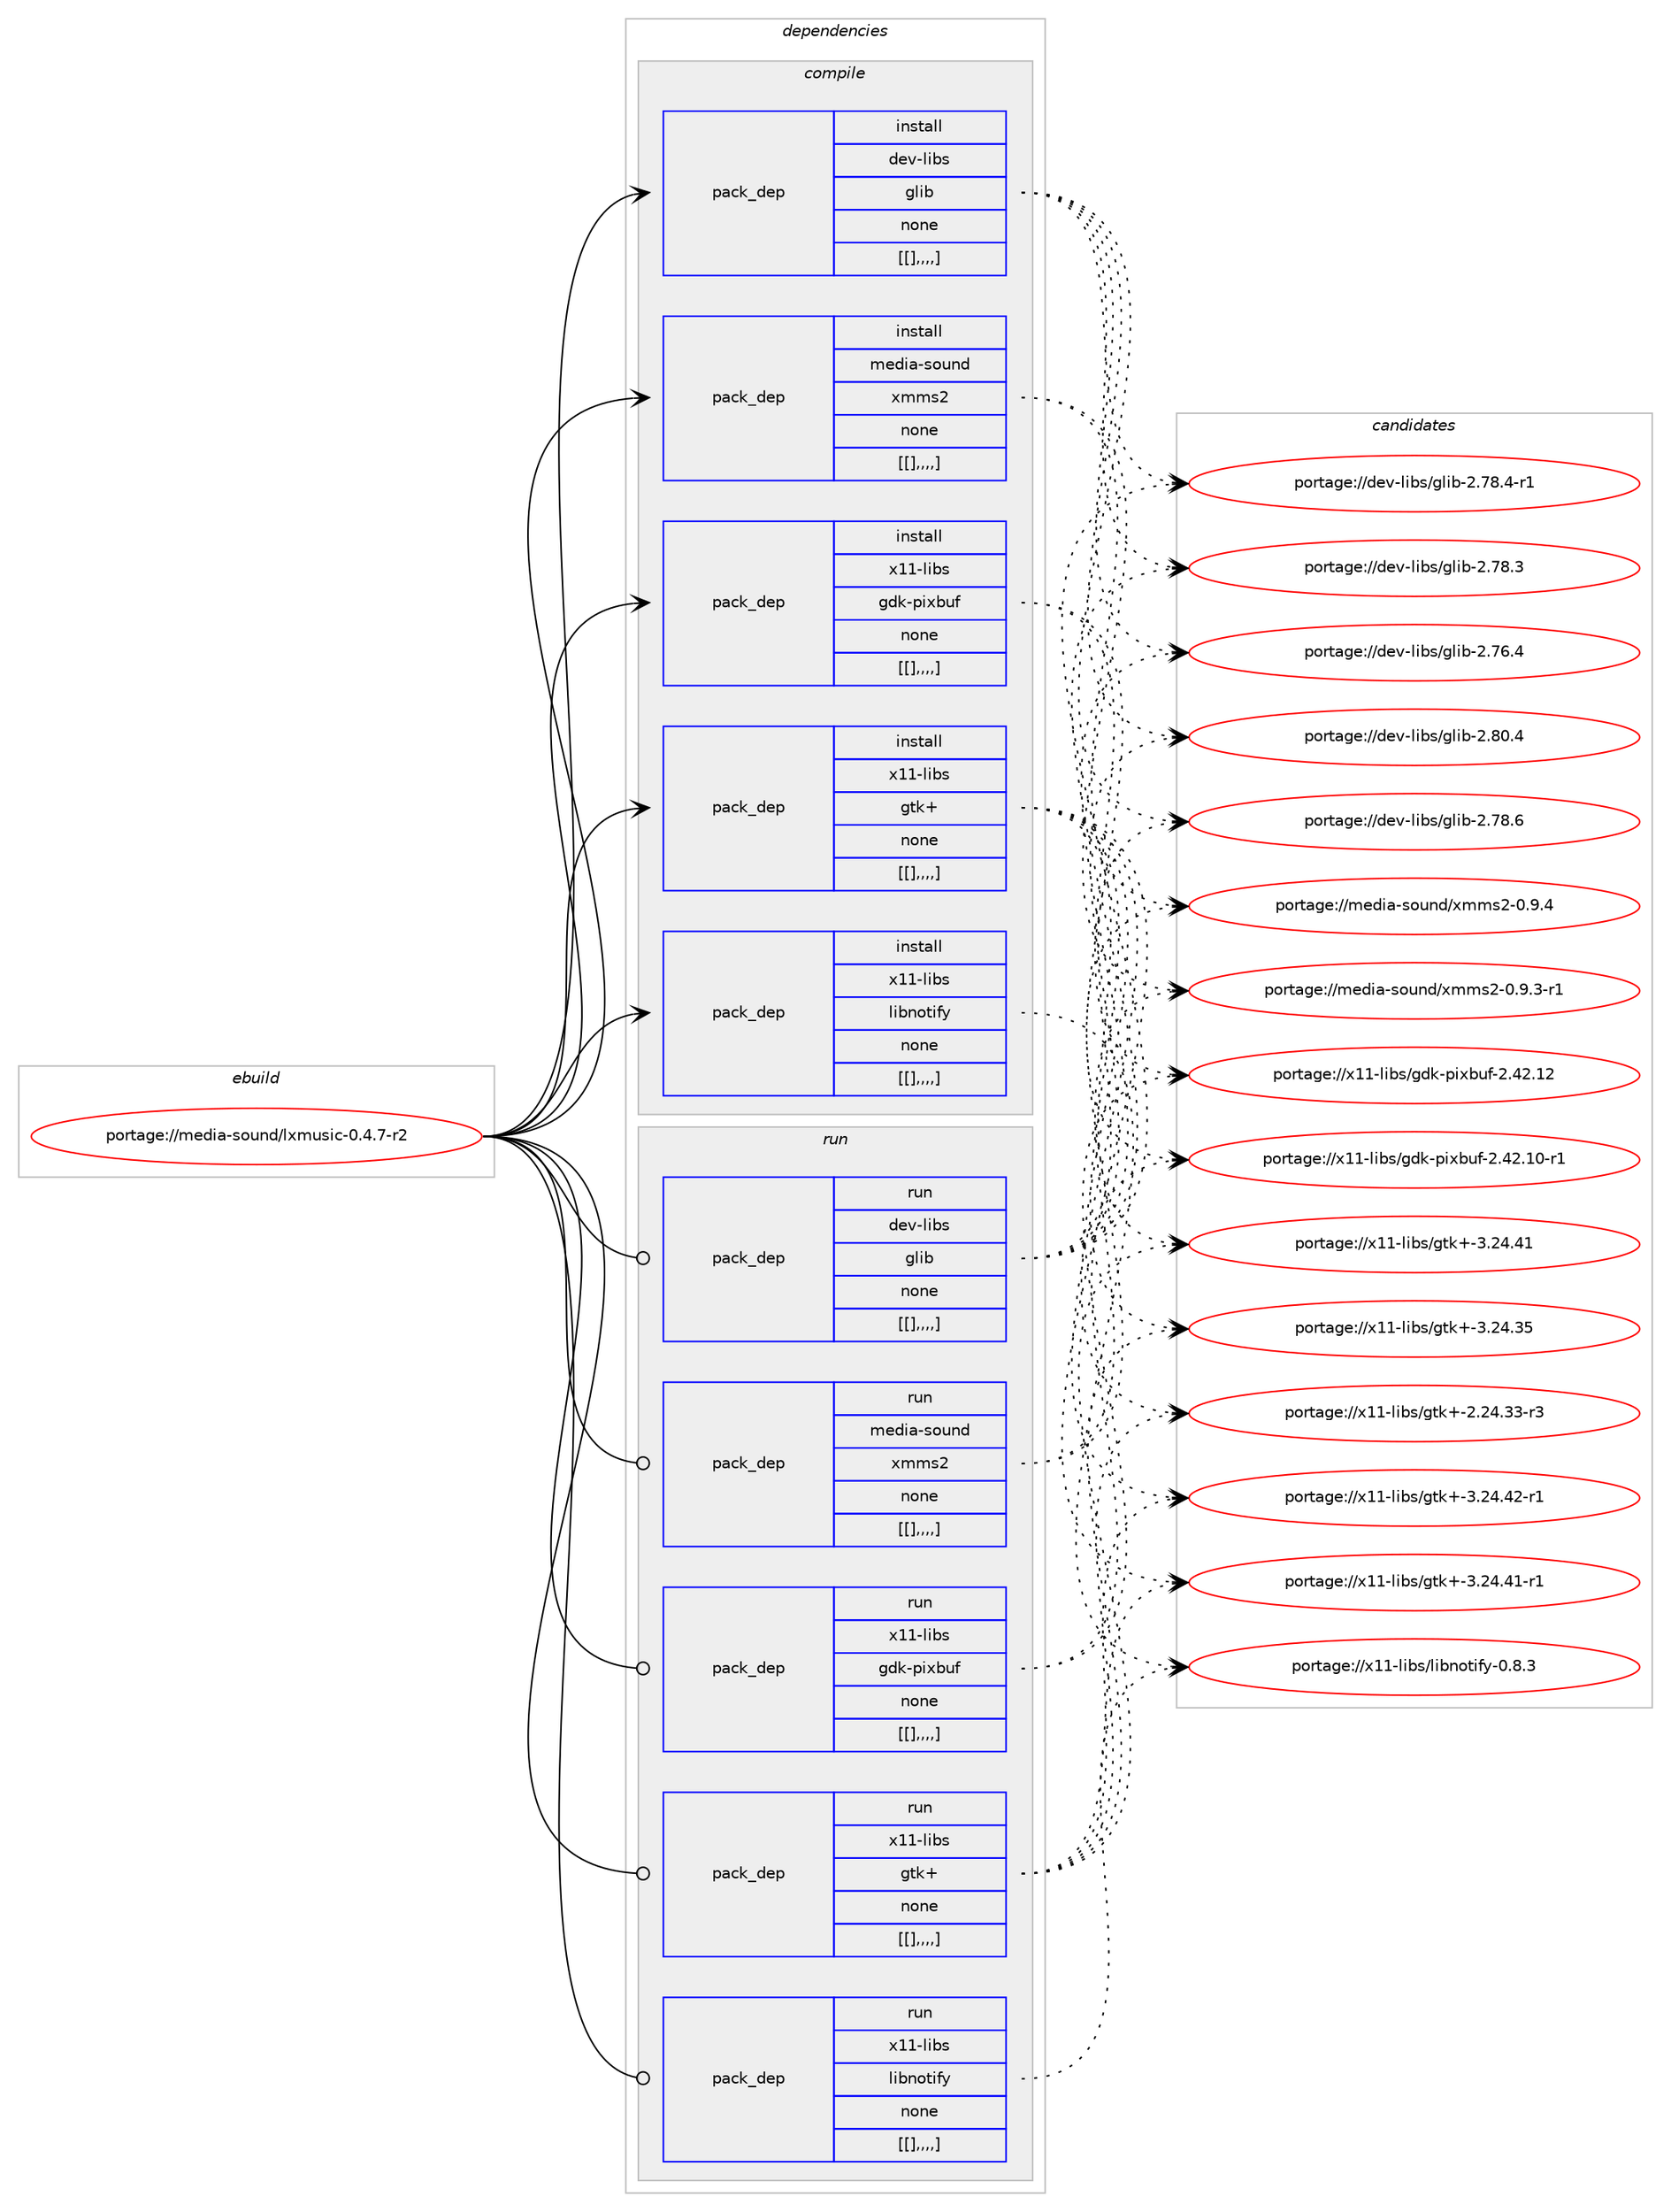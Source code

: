 digraph prolog {

# *************
# Graph options
# *************

newrank=true;
concentrate=true;
compound=true;
graph [rankdir=LR,fontname=Helvetica,fontsize=10,ranksep=1.5];#, ranksep=2.5, nodesep=0.2];
edge  [arrowhead=vee];
node  [fontname=Helvetica,fontsize=10];

# **********
# The ebuild
# **********

subgraph cluster_leftcol {
color=gray;
label=<<i>ebuild</i>>;
id [label="portage://media-sound/lxmusic-0.4.7-r2", color=red, width=4, href="../media-sound/lxmusic-0.4.7-r2.svg"];
}

# ****************
# The dependencies
# ****************

subgraph cluster_midcol {
color=gray;
label=<<i>dependencies</i>>;
subgraph cluster_compile {
fillcolor="#eeeeee";
style=filled;
label=<<i>compile</i>>;
subgraph pack250321 {
dependency339524 [label=<<TABLE BORDER="0" CELLBORDER="1" CELLSPACING="0" CELLPADDING="4" WIDTH="220"><TR><TD ROWSPAN="6" CELLPADDING="30">pack_dep</TD></TR><TR><TD WIDTH="110">install</TD></TR><TR><TD>dev-libs</TD></TR><TR><TD>glib</TD></TR><TR><TD>none</TD></TR><TR><TD>[[],,,,]</TD></TR></TABLE>>, shape=none, color=blue];
}
id:e -> dependency339524:w [weight=20,style="solid",arrowhead="vee"];
subgraph pack250369 {
dependency339543 [label=<<TABLE BORDER="0" CELLBORDER="1" CELLSPACING="0" CELLPADDING="4" WIDTH="220"><TR><TD ROWSPAN="6" CELLPADDING="30">pack_dep</TD></TR><TR><TD WIDTH="110">install</TD></TR><TR><TD>media-sound</TD></TR><TR><TD>xmms2</TD></TR><TR><TD>none</TD></TR><TR><TD>[[],,,,]</TD></TR></TABLE>>, shape=none, color=blue];
}
id:e -> dependency339543:w [weight=20,style="solid",arrowhead="vee"];
subgraph pack250373 {
dependency339582 [label=<<TABLE BORDER="0" CELLBORDER="1" CELLSPACING="0" CELLPADDING="4" WIDTH="220"><TR><TD ROWSPAN="6" CELLPADDING="30">pack_dep</TD></TR><TR><TD WIDTH="110">install</TD></TR><TR><TD>x11-libs</TD></TR><TR><TD>gdk-pixbuf</TD></TR><TR><TD>none</TD></TR><TR><TD>[[],,,,]</TD></TR></TABLE>>, shape=none, color=blue];
}
id:e -> dependency339582:w [weight=20,style="solid",arrowhead="vee"];
subgraph pack250398 {
dependency339642 [label=<<TABLE BORDER="0" CELLBORDER="1" CELLSPACING="0" CELLPADDING="4" WIDTH="220"><TR><TD ROWSPAN="6" CELLPADDING="30">pack_dep</TD></TR><TR><TD WIDTH="110">install</TD></TR><TR><TD>x11-libs</TD></TR><TR><TD>gtk+</TD></TR><TR><TD>none</TD></TR><TR><TD>[[],,,,]</TD></TR></TABLE>>, shape=none, color=blue];
}
id:e -> dependency339642:w [weight=20,style="solid",arrowhead="vee"];
subgraph pack250435 {
dependency339667 [label=<<TABLE BORDER="0" CELLBORDER="1" CELLSPACING="0" CELLPADDING="4" WIDTH="220"><TR><TD ROWSPAN="6" CELLPADDING="30">pack_dep</TD></TR><TR><TD WIDTH="110">install</TD></TR><TR><TD>x11-libs</TD></TR><TR><TD>libnotify</TD></TR><TR><TD>none</TD></TR><TR><TD>[[],,,,]</TD></TR></TABLE>>, shape=none, color=blue];
}
id:e -> dependency339667:w [weight=20,style="solid",arrowhead="vee"];
}
subgraph cluster_compileandrun {
fillcolor="#eeeeee";
style=filled;
label=<<i>compile and run</i>>;
}
subgraph cluster_run {
fillcolor="#eeeeee";
style=filled;
label=<<i>run</i>>;
subgraph pack250454 {
dependency339722 [label=<<TABLE BORDER="0" CELLBORDER="1" CELLSPACING="0" CELLPADDING="4" WIDTH="220"><TR><TD ROWSPAN="6" CELLPADDING="30">pack_dep</TD></TR><TR><TD WIDTH="110">run</TD></TR><TR><TD>dev-libs</TD></TR><TR><TD>glib</TD></TR><TR><TD>none</TD></TR><TR><TD>[[],,,,]</TD></TR></TABLE>>, shape=none, color=blue];
}
id:e -> dependency339722:w [weight=20,style="solid",arrowhead="odot"];
subgraph pack250520 {
dependency339761 [label=<<TABLE BORDER="0" CELLBORDER="1" CELLSPACING="0" CELLPADDING="4" WIDTH="220"><TR><TD ROWSPAN="6" CELLPADDING="30">pack_dep</TD></TR><TR><TD WIDTH="110">run</TD></TR><TR><TD>media-sound</TD></TR><TR><TD>xmms2</TD></TR><TR><TD>none</TD></TR><TR><TD>[[],,,,]</TD></TR></TABLE>>, shape=none, color=blue];
}
id:e -> dependency339761:w [weight=20,style="solid",arrowhead="odot"];
subgraph pack250522 {
dependency339764 [label=<<TABLE BORDER="0" CELLBORDER="1" CELLSPACING="0" CELLPADDING="4" WIDTH="220"><TR><TD ROWSPAN="6" CELLPADDING="30">pack_dep</TD></TR><TR><TD WIDTH="110">run</TD></TR><TR><TD>x11-libs</TD></TR><TR><TD>gdk-pixbuf</TD></TR><TR><TD>none</TD></TR><TR><TD>[[],,,,]</TD></TR></TABLE>>, shape=none, color=blue];
}
id:e -> dependency339764:w [weight=20,style="solid",arrowhead="odot"];
subgraph pack250557 {
dependency339836 [label=<<TABLE BORDER="0" CELLBORDER="1" CELLSPACING="0" CELLPADDING="4" WIDTH="220"><TR><TD ROWSPAN="6" CELLPADDING="30">pack_dep</TD></TR><TR><TD WIDTH="110">run</TD></TR><TR><TD>x11-libs</TD></TR><TR><TD>gtk+</TD></TR><TR><TD>none</TD></TR><TR><TD>[[],,,,]</TD></TR></TABLE>>, shape=none, color=blue];
}
id:e -> dependency339836:w [weight=20,style="solid",arrowhead="odot"];
subgraph pack250585 {
dependency339856 [label=<<TABLE BORDER="0" CELLBORDER="1" CELLSPACING="0" CELLPADDING="4" WIDTH="220"><TR><TD ROWSPAN="6" CELLPADDING="30">pack_dep</TD></TR><TR><TD WIDTH="110">run</TD></TR><TR><TD>x11-libs</TD></TR><TR><TD>libnotify</TD></TR><TR><TD>none</TD></TR><TR><TD>[[],,,,]</TD></TR></TABLE>>, shape=none, color=blue];
}
id:e -> dependency339856:w [weight=20,style="solid",arrowhead="odot"];
}
}

# **************
# The candidates
# **************

subgraph cluster_choices {
rank=same;
color=gray;
label=<<i>candidates</i>>;

subgraph choice249833 {
color=black;
nodesep=1;
choice1001011184510810598115471031081059845504656484652 [label="portage://dev-libs/glib-2.80.4", color=red, width=4,href="../dev-libs/glib-2.80.4.svg"];
choice1001011184510810598115471031081059845504655564654 [label="portage://dev-libs/glib-2.78.6", color=red, width=4,href="../dev-libs/glib-2.78.6.svg"];
choice10010111845108105981154710310810598455046555646524511449 [label="portage://dev-libs/glib-2.78.4-r1", color=red, width=4,href="../dev-libs/glib-2.78.4-r1.svg"];
choice1001011184510810598115471031081059845504655564651 [label="portage://dev-libs/glib-2.78.3", color=red, width=4,href="../dev-libs/glib-2.78.3.svg"];
choice1001011184510810598115471031081059845504655544652 [label="portage://dev-libs/glib-2.76.4", color=red, width=4,href="../dev-libs/glib-2.76.4.svg"];
dependency339524:e -> choice1001011184510810598115471031081059845504656484652:w [style=dotted,weight="100"];
dependency339524:e -> choice1001011184510810598115471031081059845504655564654:w [style=dotted,weight="100"];
dependency339524:e -> choice10010111845108105981154710310810598455046555646524511449:w [style=dotted,weight="100"];
dependency339524:e -> choice1001011184510810598115471031081059845504655564651:w [style=dotted,weight="100"];
dependency339524:e -> choice1001011184510810598115471031081059845504655544652:w [style=dotted,weight="100"];
}
subgraph choice249867 {
color=black;
nodesep=1;
choice10910110010597451151111171101004712010910911550454846574652 [label="portage://media-sound/xmms2-0.9.4", color=red, width=4,href="../media-sound/xmms2-0.9.4.svg"];
choice109101100105974511511111711010047120109109115504548465746514511449 [label="portage://media-sound/xmms2-0.9.3-r1", color=red, width=4,href="../media-sound/xmms2-0.9.3-r1.svg"];
dependency339543:e -> choice10910110010597451151111171101004712010910911550454846574652:w [style=dotted,weight="100"];
dependency339543:e -> choice109101100105974511511111711010047120109109115504548465746514511449:w [style=dotted,weight="100"];
}
subgraph choice249875 {
color=black;
nodesep=1;
choice120494945108105981154710310010745112105120981171024550465250464950 [label="portage://x11-libs/gdk-pixbuf-2.42.12", color=red, width=4,href="../x11-libs/gdk-pixbuf-2.42.12.svg"];
choice1204949451081059811547103100107451121051209811710245504652504649484511449 [label="portage://x11-libs/gdk-pixbuf-2.42.10-r1", color=red, width=4,href="../x11-libs/gdk-pixbuf-2.42.10-r1.svg"];
dependency339582:e -> choice120494945108105981154710310010745112105120981171024550465250464950:w [style=dotted,weight="100"];
dependency339582:e -> choice1204949451081059811547103100107451121051209811710245504652504649484511449:w [style=dotted,weight="100"];
}
subgraph choice249931 {
color=black;
nodesep=1;
choice12049494510810598115471031161074345514650524652504511449 [label="portage://x11-libs/gtk+-3.24.42-r1", color=red, width=4,href="../x11-libs/gtk+-3.24.42-r1.svg"];
choice12049494510810598115471031161074345514650524652494511449 [label="portage://x11-libs/gtk+-3.24.41-r1", color=red, width=4,href="../x11-libs/gtk+-3.24.41-r1.svg"];
choice1204949451081059811547103116107434551465052465249 [label="portage://x11-libs/gtk+-3.24.41", color=red, width=4,href="../x11-libs/gtk+-3.24.41.svg"];
choice1204949451081059811547103116107434551465052465153 [label="portage://x11-libs/gtk+-3.24.35", color=red, width=4,href="../x11-libs/gtk+-3.24.35.svg"];
choice12049494510810598115471031161074345504650524651514511451 [label="portage://x11-libs/gtk+-2.24.33-r3", color=red, width=4,href="../x11-libs/gtk+-2.24.33-r3.svg"];
dependency339642:e -> choice12049494510810598115471031161074345514650524652504511449:w [style=dotted,weight="100"];
dependency339642:e -> choice12049494510810598115471031161074345514650524652494511449:w [style=dotted,weight="100"];
dependency339642:e -> choice1204949451081059811547103116107434551465052465249:w [style=dotted,weight="100"];
dependency339642:e -> choice1204949451081059811547103116107434551465052465153:w [style=dotted,weight="100"];
dependency339642:e -> choice12049494510810598115471031161074345504650524651514511451:w [style=dotted,weight="100"];
}
subgraph choice249964 {
color=black;
nodesep=1;
choice120494945108105981154710810598110111116105102121454846564651 [label="portage://x11-libs/libnotify-0.8.3", color=red, width=4,href="../x11-libs/libnotify-0.8.3.svg"];
dependency339667:e -> choice120494945108105981154710810598110111116105102121454846564651:w [style=dotted,weight="100"];
}
subgraph choice249970 {
color=black;
nodesep=1;
choice1001011184510810598115471031081059845504656484652 [label="portage://dev-libs/glib-2.80.4", color=red, width=4,href="../dev-libs/glib-2.80.4.svg"];
choice1001011184510810598115471031081059845504655564654 [label="portage://dev-libs/glib-2.78.6", color=red, width=4,href="../dev-libs/glib-2.78.6.svg"];
choice10010111845108105981154710310810598455046555646524511449 [label="portage://dev-libs/glib-2.78.4-r1", color=red, width=4,href="../dev-libs/glib-2.78.4-r1.svg"];
choice1001011184510810598115471031081059845504655564651 [label="portage://dev-libs/glib-2.78.3", color=red, width=4,href="../dev-libs/glib-2.78.3.svg"];
choice1001011184510810598115471031081059845504655544652 [label="portage://dev-libs/glib-2.76.4", color=red, width=4,href="../dev-libs/glib-2.76.4.svg"];
dependency339722:e -> choice1001011184510810598115471031081059845504656484652:w [style=dotted,weight="100"];
dependency339722:e -> choice1001011184510810598115471031081059845504655564654:w [style=dotted,weight="100"];
dependency339722:e -> choice10010111845108105981154710310810598455046555646524511449:w [style=dotted,weight="100"];
dependency339722:e -> choice1001011184510810598115471031081059845504655564651:w [style=dotted,weight="100"];
dependency339722:e -> choice1001011184510810598115471031081059845504655544652:w [style=dotted,weight="100"];
}
subgraph choice249973 {
color=black;
nodesep=1;
choice10910110010597451151111171101004712010910911550454846574652 [label="portage://media-sound/xmms2-0.9.4", color=red, width=4,href="../media-sound/xmms2-0.9.4.svg"];
choice109101100105974511511111711010047120109109115504548465746514511449 [label="portage://media-sound/xmms2-0.9.3-r1", color=red, width=4,href="../media-sound/xmms2-0.9.3-r1.svg"];
dependency339761:e -> choice10910110010597451151111171101004712010910911550454846574652:w [style=dotted,weight="100"];
dependency339761:e -> choice109101100105974511511111711010047120109109115504548465746514511449:w [style=dotted,weight="100"];
}
subgraph choice249976 {
color=black;
nodesep=1;
choice120494945108105981154710310010745112105120981171024550465250464950 [label="portage://x11-libs/gdk-pixbuf-2.42.12", color=red, width=4,href="../x11-libs/gdk-pixbuf-2.42.12.svg"];
choice1204949451081059811547103100107451121051209811710245504652504649484511449 [label="portage://x11-libs/gdk-pixbuf-2.42.10-r1", color=red, width=4,href="../x11-libs/gdk-pixbuf-2.42.10-r1.svg"];
dependency339764:e -> choice120494945108105981154710310010745112105120981171024550465250464950:w [style=dotted,weight="100"];
dependency339764:e -> choice1204949451081059811547103100107451121051209811710245504652504649484511449:w [style=dotted,weight="100"];
}
subgraph choice249980 {
color=black;
nodesep=1;
choice12049494510810598115471031161074345514650524652504511449 [label="portage://x11-libs/gtk+-3.24.42-r1", color=red, width=4,href="../x11-libs/gtk+-3.24.42-r1.svg"];
choice12049494510810598115471031161074345514650524652494511449 [label="portage://x11-libs/gtk+-3.24.41-r1", color=red, width=4,href="../x11-libs/gtk+-3.24.41-r1.svg"];
choice1204949451081059811547103116107434551465052465249 [label="portage://x11-libs/gtk+-3.24.41", color=red, width=4,href="../x11-libs/gtk+-3.24.41.svg"];
choice1204949451081059811547103116107434551465052465153 [label="portage://x11-libs/gtk+-3.24.35", color=red, width=4,href="../x11-libs/gtk+-3.24.35.svg"];
choice12049494510810598115471031161074345504650524651514511451 [label="portage://x11-libs/gtk+-2.24.33-r3", color=red, width=4,href="../x11-libs/gtk+-2.24.33-r3.svg"];
dependency339836:e -> choice12049494510810598115471031161074345514650524652504511449:w [style=dotted,weight="100"];
dependency339836:e -> choice12049494510810598115471031161074345514650524652494511449:w [style=dotted,weight="100"];
dependency339836:e -> choice1204949451081059811547103116107434551465052465249:w [style=dotted,weight="100"];
dependency339836:e -> choice1204949451081059811547103116107434551465052465153:w [style=dotted,weight="100"];
dependency339836:e -> choice12049494510810598115471031161074345504650524651514511451:w [style=dotted,weight="100"];
}
subgraph choice249986 {
color=black;
nodesep=1;
choice120494945108105981154710810598110111116105102121454846564651 [label="portage://x11-libs/libnotify-0.8.3", color=red, width=4,href="../x11-libs/libnotify-0.8.3.svg"];
dependency339856:e -> choice120494945108105981154710810598110111116105102121454846564651:w [style=dotted,weight="100"];
}
}

}
